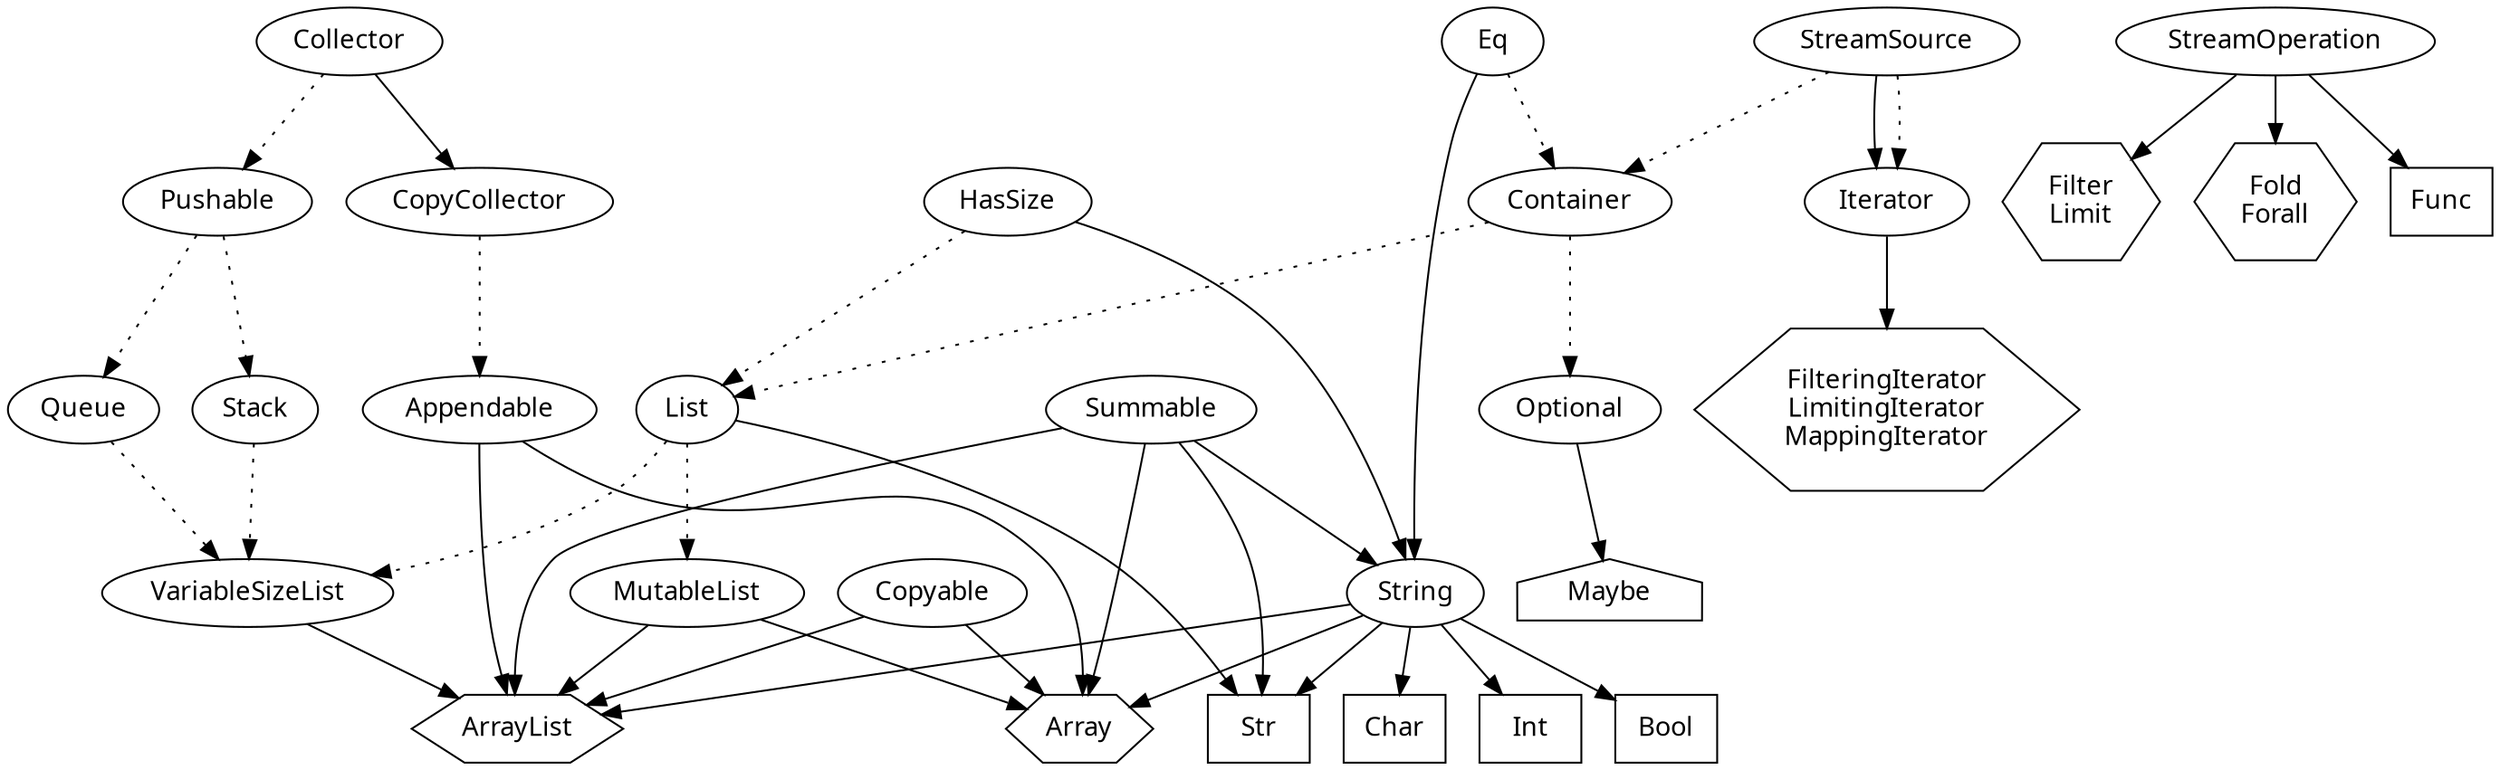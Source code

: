 digraph G {
    node [fontname="sans-serif"]
    // Models
    String [shape="oval"]
    HasSize [shape="oval"]
    Copyable [shape="oval"]
    Container [shape="oval", group="collections"]
    Optional [shape="oval", group="collections"]
    List [shape="oval", group="collections"]
    MutableList [shape="oval", group="collections"]
    VariableSizeList [shape="oval", group="collections"]
    Stack [shape="oval", group="collections"]
    Queue [shape="oval", group="collections"]
    Appendable [shape="oval", group="collectors"]
    Pushable [shape="oval", group="collectors"]
    Summable [shape="oval", group="collections"]
    
    StreamSource [shape="oval", group="pipes"]
    StreamOperation [shape="oval", group="pipes"]
    Collector [shape="oval", group="collectors"]
    CopyCollector [shape="oval", group="collectors"]
    Iterator [shape="oval", group="iterators"]
    
    // Structs
    /**/ArrayList [shape="hexagon", group="collections"]
    /**/Array [shape="hexagon", group="collections"]
    /**/PipeIterator [label="FilteringIterator\nLimitingIterator\nMappingIterator", shape="hexagon", group="iterators"]
    /**/PipeOp [label="Filter\nLimit", shape="hexagon", group="pipes"]
    /**/PipeEnd [label="Fold\nForall", shape="hexagon", group="pipes"]
    
    // Enums
    /**/Maybe [shape="house", group="collections"]
    
    // Primitive types
    /**/Str [shape="box", group="primitives"]
    /**/Int [shape="box", group="primitives"]
    /**/Bool [shape="box", group="primitives"]
    /**/Char [shape="box", group="primitives"]
    /**/Func [shape="box", group="primitives"]
    
    /**/String -> Int
    /**/String -> Char
    /**/String -> Bool
    /**/String -> Str
    /**/String -> Array
    /**/String -> ArrayList
    
    /**/Copyable -> Array
    /**/Copyable -> ArrayList
    
    //+HasSize -> Str
    HasSize -> String
    //+HasSize -> Array
    //+HasSize -> ArrayList
    
    //+Eq -> Str
    Eq -> String
    //+Eq -> Array
    //+Eq -> ArrayList
    //+Eq -> Maybe
    
    Eq -> Container [style=dotted]
    StreamSource -> Container [style=dotted]
    //+Container -> Array
    //+Container -> ArrayList
    //+Container -> Maybe
    
    HasSize -> List [style=dotted]
    Container -> List [style=dotted]
    /**/List -> Str
    
    List -> MutableList [style=dotted]
    /**/MutableList -> Array
    /**/MutableList -> ArrayList
    
    List -> VariableSizeList [style=dotted]
    Stack -> VariableSizeList [style=dotted]
    Queue -> VariableSizeList [style=dotted]
    /**/VariableSizeList -> ArrayList
    
    Pushable -> Stack [style=dotted]
    //+Stack -> ArrayList
    
    Pushable -> Queue [style=dotted]
    
    //+StreamSource -> Maybe
    //+StreamSource -> Array
    //+StreamSource -> ArrayList
    StreamSource -> Iterator
    //+StreamSource -> ArrayIterator
    //+StreamSource -> MappingIterator
    
    /**/StreamOperation -> Func
    /**/StreamOperation -> PipeOp
    /**/StreamOperation -> PipeEnd
    
    /**/Summable -> Str
    Summable -> String
    /**/Summable -> Array
    /**/Summable -> ArrayList
    
    CopyCollector -> Appendable [style=dotted]
    /**/Appendable -> Array
    /**/Appendable -> ArrayList
    
    //+CopyCollector -> Array
    //+CopyCollector -> ArrayList
    
    Collector -> Pushable [style=dotted]
    //+Pushable -> ArrayList
    
    //+Collector -> ArrayList
    Collector -> CopyCollector
    
    StreamSource -> Iterator [style=dotted]
    /**/Iterator -> PipeIterator
    
    Container -> Optional [style=dotted]
    /**/Optional -> Maybe
}
